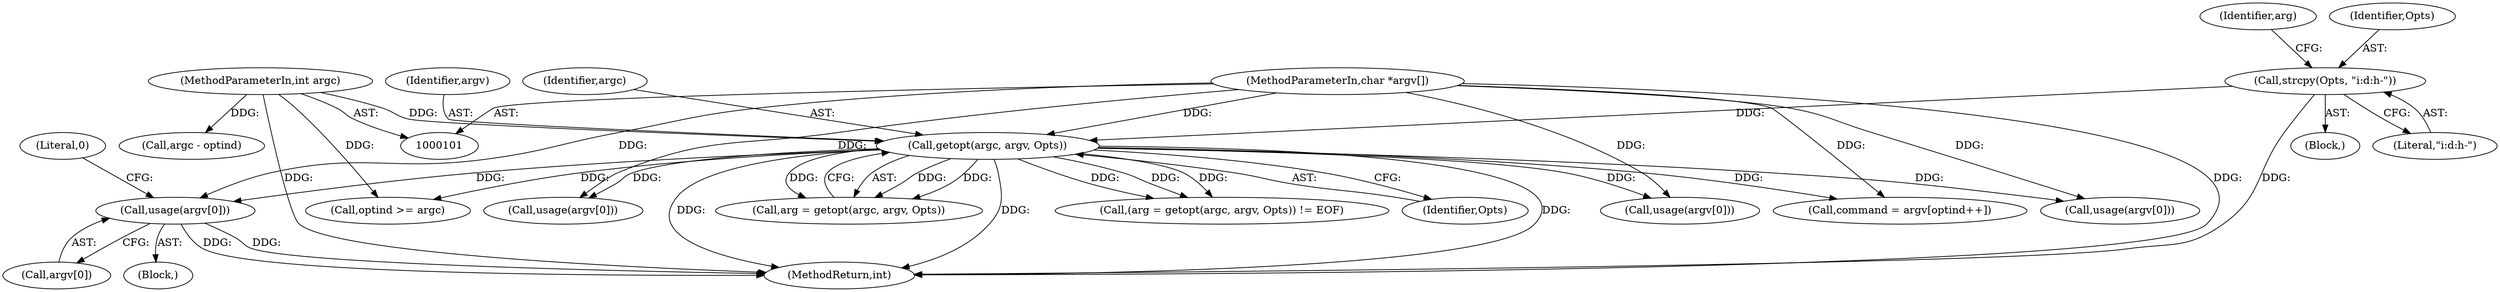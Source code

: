 digraph "0_opa-ff_c5759e7b76f5bf844be6c6641cc1b356bbc83869@array" {
"1000144" [label="(Call,usage(argv[0]))"];
"1000133" [label="(Call,getopt(argc, argv, Opts))"];
"1000102" [label="(MethodParameterIn,int argc)"];
"1000103" [label="(MethodParameterIn,char *argv[])"];
"1000126" [label="(Call,strcpy(Opts, \"i:d:h-\"))"];
"1000149" [label="(Literal,0)"];
"1000130" [label="(Call,(arg = getopt(argc, argv, Opts)) != EOF)"];
"1000170" [label="(Call,optind >= argc)"];
"1000162" [label="(Call,usage(argv[0]))"];
"1000132" [label="(Identifier,arg)"];
"1000273" [label="(Call,usage(argv[0]))"];
"1000103" [label="(MethodParameterIn,char *argv[])"];
"1000134" [label="(Identifier,argc)"];
"1000104" [label="(Block,)"];
"1000144" [label="(Call,usage(argv[0]))"];
"1000102" [label="(MethodParameterIn,int argc)"];
"1000346" [label="(MethodReturn,int)"];
"1000126" [label="(Call,strcpy(Opts, \"i:d:h-\"))"];
"1000141" [label="(Block,)"];
"1000135" [label="(Identifier,argv)"];
"1000128" [label="(Literal,\"i:d:h-\")"];
"1000136" [label="(Identifier,Opts)"];
"1000133" [label="(Call,getopt(argc, argv, Opts))"];
"1000184" [label="(Call,command = argv[optind++])"];
"1000177" [label="(Call,usage(argv[0]))"];
"1000127" [label="(Identifier,Opts)"];
"1000261" [label="(Call,argc - optind)"];
"1000131" [label="(Call,arg = getopt(argc, argv, Opts))"];
"1000145" [label="(Call,argv[0])"];
"1000144" -> "1000141"  [label="AST: "];
"1000144" -> "1000145"  [label="CFG: "];
"1000145" -> "1000144"  [label="AST: "];
"1000149" -> "1000144"  [label="CFG: "];
"1000144" -> "1000346"  [label="DDG: "];
"1000144" -> "1000346"  [label="DDG: "];
"1000133" -> "1000144"  [label="DDG: "];
"1000103" -> "1000144"  [label="DDG: "];
"1000133" -> "1000131"  [label="AST: "];
"1000133" -> "1000136"  [label="CFG: "];
"1000134" -> "1000133"  [label="AST: "];
"1000135" -> "1000133"  [label="AST: "];
"1000136" -> "1000133"  [label="AST: "];
"1000131" -> "1000133"  [label="CFG: "];
"1000133" -> "1000346"  [label="DDG: "];
"1000133" -> "1000346"  [label="DDG: "];
"1000133" -> "1000346"  [label="DDG: "];
"1000133" -> "1000130"  [label="DDG: "];
"1000133" -> "1000130"  [label="DDG: "];
"1000133" -> "1000130"  [label="DDG: "];
"1000133" -> "1000131"  [label="DDG: "];
"1000133" -> "1000131"  [label="DDG: "];
"1000133" -> "1000131"  [label="DDG: "];
"1000102" -> "1000133"  [label="DDG: "];
"1000103" -> "1000133"  [label="DDG: "];
"1000126" -> "1000133"  [label="DDG: "];
"1000133" -> "1000162"  [label="DDG: "];
"1000133" -> "1000170"  [label="DDG: "];
"1000133" -> "1000177"  [label="DDG: "];
"1000133" -> "1000184"  [label="DDG: "];
"1000133" -> "1000273"  [label="DDG: "];
"1000102" -> "1000101"  [label="AST: "];
"1000102" -> "1000346"  [label="DDG: "];
"1000102" -> "1000170"  [label="DDG: "];
"1000102" -> "1000261"  [label="DDG: "];
"1000103" -> "1000101"  [label="AST: "];
"1000103" -> "1000346"  [label="DDG: "];
"1000103" -> "1000162"  [label="DDG: "];
"1000103" -> "1000177"  [label="DDG: "];
"1000103" -> "1000184"  [label="DDG: "];
"1000103" -> "1000273"  [label="DDG: "];
"1000126" -> "1000104"  [label="AST: "];
"1000126" -> "1000128"  [label="CFG: "];
"1000127" -> "1000126"  [label="AST: "];
"1000128" -> "1000126"  [label="AST: "];
"1000132" -> "1000126"  [label="CFG: "];
"1000126" -> "1000346"  [label="DDG: "];
}

